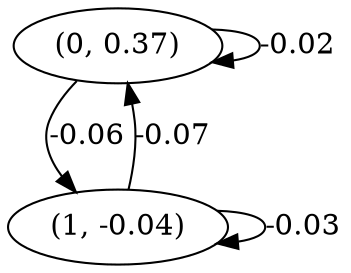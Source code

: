 digraph {
    0 [ label = "(0, 0.37)" ]
    1 [ label = "(1, -0.04)" ]
    0 -> 0 [ label = "-0.02" ]
    1 -> 1 [ label = "-0.03" ]
    1 -> 0 [ label = "-0.07" ]
    0 -> 1 [ label = "-0.06" ]
}


